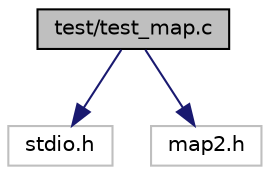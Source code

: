 digraph "test/test_map.c"
{
 // LATEX_PDF_SIZE
  edge [fontname="Helvetica",fontsize="10",labelfontname="Helvetica",labelfontsize="10"];
  node [fontname="Helvetica",fontsize="10",shape=record];
  Node1 [label="test/test_map.c",height=0.2,width=0.4,color="black", fillcolor="grey75", style="filled", fontcolor="black",tooltip="Test des fonctionnalité des map."];
  Node1 -> Node2 [color="midnightblue",fontsize="10",style="solid"];
  Node2 [label="stdio.h",height=0.2,width=0.4,color="grey75", fillcolor="white", style="filled",tooltip=" "];
  Node1 -> Node3 [color="midnightblue",fontsize="10",style="solid"];
  Node3 [label="map2.h",height=0.2,width=0.4,color="grey75", fillcolor="white", style="filled",tooltip=" "];
}
